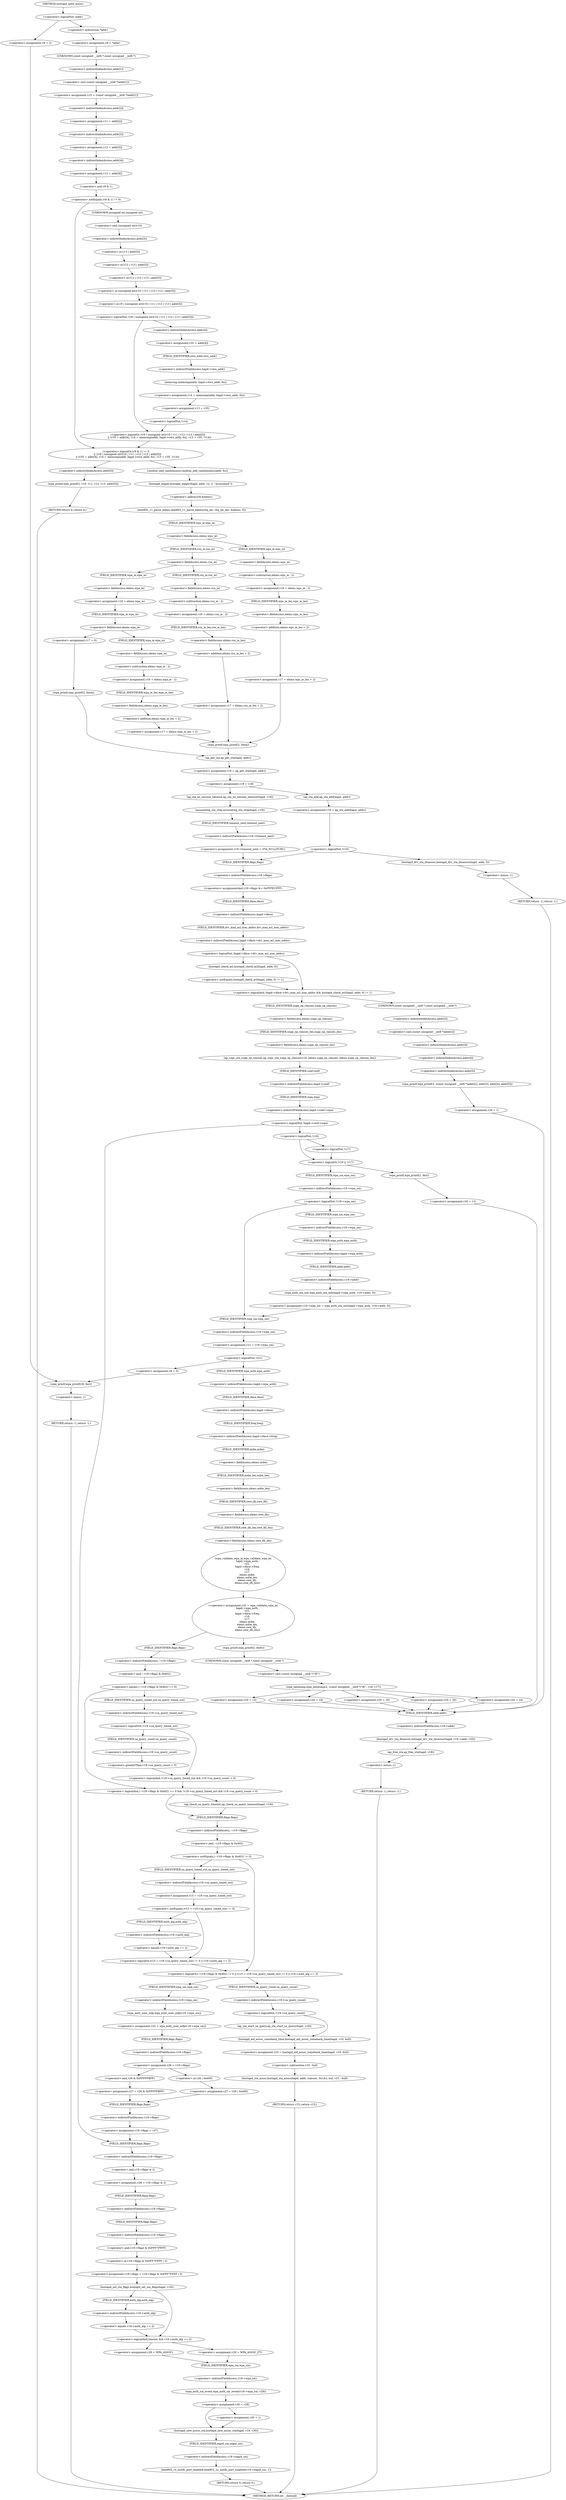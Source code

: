 digraph hostapd_notif_assoc {  
"1000165" [label = "(<operator>.logicalNot,!addr)" ]
"1000168" [label = "(<operator>.assignment,v8 = 2)" ]
"1000172" [label = "(wpa_printf,wpa_printf(v8, fmt))" ]
"1000175" [label = "(RETURN,return -1;,return -1;)" ]
"1000176" [label = "(<operator>.minus,-1)" ]
"1000178" [label = "(<operator>.assignment,v9 = *addr)" ]
"1000180" [label = "(<operator>.indirection,*addr)" ]
"1000182" [label = "(<operator>.assignment,v10 = (const unsigned __int8 *)addr[1])" ]
"1000184" [label = "(<operator>.cast,(const unsigned __int8 *)addr[1])" ]
"1000185" [label = "(UNKNOWN,const unsigned __int8 *,const unsigned __int8 *)" ]
"1000186" [label = "(<operator>.indirectIndexAccess,addr[1])" ]
"1000189" [label = "(<operator>.assignment,v11 = addr[2])" ]
"1000191" [label = "(<operator>.indirectIndexAccess,addr[2])" ]
"1000194" [label = "(<operator>.assignment,v12 = addr[3])" ]
"1000196" [label = "(<operator>.indirectIndexAccess,addr[3])" ]
"1000199" [label = "(<operator>.assignment,v13 = addr[4])" ]
"1000201" [label = "(<operator>.indirectIndexAccess,addr[4])" ]
"1000205" [label = "(<operator>.logicalOr,(v9 & 1) != 0\n    || !(v9 | (unsigned int)v10 | v11 | v12 | v13 | addr[5])\n    || (v35 = addr[4], v14 = memcmp(addr, hapd->own_addr, 6u), v13 = v35, !v14))" ]
"1000206" [label = "(<operator>.notEquals,(v9 & 1) != 0)" ]
"1000207" [label = "(<operator>.and,v9 & 1)" ]
"1000211" [label = "(<operator>.logicalOr,!(v9 | (unsigned int)v10 | v11 | v12 | v13 | addr[5])\n    || (v35 = addr[4], v14 = memcmp(addr, hapd->own_addr, 6u), v13 = v35, !v14))" ]
"1000212" [label = "(<operator>.logicalNot,!(v9 | (unsigned int)v10 | v11 | v12 | v13 | addr[5]))" ]
"1000213" [label = "(<operator>.or,v9 | (unsigned int)v10 | v11 | v12 | v13 | addr[5])" ]
"1000215" [label = "(<operator>.or,(unsigned int)v10 | v11 | v12 | v13 | addr[5])" ]
"1000216" [label = "(<operator>.cast,(unsigned int)v10)" ]
"1000217" [label = "(UNKNOWN,unsigned int,unsigned int)" ]
"1000219" [label = "(<operator>.or,v11 | v12 | v13 | addr[5])" ]
"1000221" [label = "(<operator>.or,v12 | v13 | addr[5])" ]
"1000223" [label = "(<operator>.or,v13 | addr[5])" ]
"1000225" [label = "(<operator>.indirectIndexAccess,addr[5])" ]
"1000229" [label = "(<operator>.assignment,v35 = addr[4])" ]
"1000231" [label = "(<operator>.indirectIndexAccess,addr[4])" ]
"1000235" [label = "(<operator>.assignment,v14 = memcmp(addr, hapd->own_addr, 6u))" ]
"1000237" [label = "(memcmp,memcmp(addr, hapd->own_addr, 6u))" ]
"1000239" [label = "(<operator>.indirectFieldAccess,hapd->own_addr)" ]
"1000241" [label = "(FIELD_IDENTIFIER,own_addr,own_addr)" ]
"1000244" [label = "(<operator>.assignment,v13 = v35)" ]
"1000247" [label = "(<operator>.logicalNot,!v14)" ]
"1000250" [label = "(wpa_printf,wpa_printf(2, v10, v11, v12, v13, addr[5]))" ]
"1000256" [label = "(<operator>.indirectIndexAccess,addr[5])" ]
"1000259" [label = "(RETURN,return 0;,return 0;)" ]
"1000261" [label = "(random_add_randomness,random_add_randomness(addr, 6u))" ]
"1000264" [label = "(hostapd_logger,hostapd_logger(hapd, addr, 1u, 2, \"associated\"))" ]
"1000270" [label = "(ieee802_11_parse_elems,ieee802_11_parse_elems(req_ies, req_ies_len, &elems, 0))" ]
"1000273" [label = "(<operator>.addressOf,&elems)" ]
"1000277" [label = "(<operator>.fieldAccess,elems.wps_ie)" ]
"1000279" [label = "(FIELD_IDENTIFIER,wps_ie,wps_ie)" ]
"1000281" [label = "(<operator>.assignment,v16 = elems.wps_ie - 2)" ]
"1000283" [label = "(<operator>.subtraction,elems.wps_ie - 2)" ]
"1000284" [label = "(<operator>.fieldAccess,elems.wps_ie)" ]
"1000286" [label = "(FIELD_IDENTIFIER,wps_ie,wps_ie)" ]
"1000288" [label = "(<operator>.assignment,v17 = elems.wps_ie_len + 2)" ]
"1000290" [label = "(<operator>.addition,elems.wps_ie_len + 2)" ]
"1000291" [label = "(<operator>.fieldAccess,elems.wps_ie_len)" ]
"1000293" [label = "(FIELD_IDENTIFIER,wps_ie_len,wps_ie_len)" ]
"1000296" [label = "(wpa_printf,wpa_printf(2, fmta))" ]
"1000301" [label = "(<operator>.fieldAccess,elems.rsn_ie)" ]
"1000303" [label = "(FIELD_IDENTIFIER,rsn_ie,rsn_ie)" ]
"1000305" [label = "(<operator>.assignment,v16 = elems.rsn_ie - 2)" ]
"1000307" [label = "(<operator>.subtraction,elems.rsn_ie - 2)" ]
"1000308" [label = "(<operator>.fieldAccess,elems.rsn_ie)" ]
"1000310" [label = "(FIELD_IDENTIFIER,rsn_ie,rsn_ie)" ]
"1000312" [label = "(<operator>.assignment,v17 = elems.rsn_ie_len + 2)" ]
"1000314" [label = "(<operator>.addition,elems.rsn_ie_len + 2)" ]
"1000315" [label = "(<operator>.fieldAccess,elems.rsn_ie_len)" ]
"1000317" [label = "(FIELD_IDENTIFIER,rsn_ie_len,rsn_ie_len)" ]
"1000320" [label = "(<operator>.assignment,v16 = elems.wpa_ie)" ]
"1000322" [label = "(<operator>.fieldAccess,elems.wpa_ie)" ]
"1000324" [label = "(FIELD_IDENTIFIER,wpa_ie,wpa_ie)" ]
"1000326" [label = "(<operator>.fieldAccess,elems.wpa_ie)" ]
"1000328" [label = "(FIELD_IDENTIFIER,wpa_ie,wpa_ie)" ]
"1000330" [label = "(<operator>.assignment,v16 = elems.wpa_ie - 2)" ]
"1000332" [label = "(<operator>.subtraction,elems.wpa_ie - 2)" ]
"1000333" [label = "(<operator>.fieldAccess,elems.wpa_ie)" ]
"1000335" [label = "(FIELD_IDENTIFIER,wpa_ie,wpa_ie)" ]
"1000337" [label = "(<operator>.assignment,v17 = elems.wpa_ie_len + 2)" ]
"1000339" [label = "(<operator>.addition,elems.wpa_ie_len + 2)" ]
"1000340" [label = "(<operator>.fieldAccess,elems.wpa_ie_len)" ]
"1000342" [label = "(FIELD_IDENTIFIER,wpa_ie_len,wpa_ie_len)" ]
"1000345" [label = "(<operator>.assignment,v17 = 0)" ]
"1000348" [label = "(wpa_printf,wpa_printf(2, fmta))" ]
"1000352" [label = "(<operator>.assignment,v18 = ap_get_sta(hapd, addr))" ]
"1000354" [label = "(ap_get_sta,ap_get_sta(hapd, addr))" ]
"1000357" [label = "(<operator>.assignment,v19 = v18)" ]
"1000363" [label = "(ap_sta_no_session_timeout,ap_sta_no_session_timeout(hapd, v18))" ]
"1000366" [label = "(accounting_sta_stop,accounting_sta_stop(hapd, v19))" ]
"1000369" [label = "(<operator>.assignment,v19->timeout_next = STA_NULLFUNC)" ]
"1000370" [label = "(<operator>.indirectFieldAccess,v19->timeout_next)" ]
"1000372" [label = "(FIELD_IDENTIFIER,timeout_next,timeout_next)" ]
"1000376" [label = "(<operator>.assignment,v19 = ap_sta_add(hapd, addr))" ]
"1000378" [label = "(ap_sta_add,ap_sta_add(hapd, addr))" ]
"1000382" [label = "(<operator>.logicalNot,!v19)" ]
"1000385" [label = "(hostapd_drv_sta_disassoc,hostapd_drv_sta_disassoc(hapd, addr, 5))" ]
"1000389" [label = "(RETURN,return -1;,return -1;)" ]
"1000390" [label = "(<operator>.minus,-1)" ]
"1000392" [label = "(<operators>.assignmentAnd,v19->flags &= 0xFFFECFFF)" ]
"1000393" [label = "(<operator>.indirectFieldAccess,v19->flags)" ]
"1000395" [label = "(FIELD_IDENTIFIER,flags,flags)" ]
"1000398" [label = "(<operator>.logicalAnd,!hapd->iface->drv_max_acl_mac_addrs && hostapd_check_acl(hapd, addr, 0) != 1)" ]
"1000399" [label = "(<operator>.logicalNot,!hapd->iface->drv_max_acl_mac_addrs)" ]
"1000400" [label = "(<operator>.indirectFieldAccess,hapd->iface->drv_max_acl_mac_addrs)" ]
"1000401" [label = "(<operator>.indirectFieldAccess,hapd->iface)" ]
"1000403" [label = "(FIELD_IDENTIFIER,iface,iface)" ]
"1000404" [label = "(FIELD_IDENTIFIER,drv_max_acl_mac_addrs,drv_max_acl_mac_addrs)" ]
"1000405" [label = "(<operator>.notEquals,hostapd_check_acl(hapd, addr, 0) != 1)" ]
"1000406" [label = "(hostapd_check_acl,hostapd_check_acl(hapd, addr, 0))" ]
"1000412" [label = "(wpa_printf,wpa_printf(3, (const unsigned __int8 *)addr[2], addr[3], addr[4], addr[5]))" ]
"1000414" [label = "(<operator>.cast,(const unsigned __int8 *)addr[2])" ]
"1000415" [label = "(UNKNOWN,const unsigned __int8 *,const unsigned __int8 *)" ]
"1000416" [label = "(<operator>.indirectIndexAccess,addr[2])" ]
"1000419" [label = "(<operator>.indirectIndexAccess,addr[3])" ]
"1000422" [label = "(<operator>.indirectIndexAccess,addr[4])" ]
"1000425" [label = "(<operator>.indirectIndexAccess,addr[5])" ]
"1000428" [label = "(<operator>.assignment,v20 = 1)" ]
"1000432" [label = "(hostapd_drv_sta_disassoc,hostapd_drv_sta_disassoc(hapd, v19->addr, v20))" ]
"1000434" [label = "(<operator>.indirectFieldAccess,v19->addr)" ]
"1000436" [label = "(FIELD_IDENTIFIER,addr,addr)" ]
"1000438" [label = "(ap_free_sta,ap_free_sta(hapd, v19))" ]
"1000441" [label = "(RETURN,return -1;,return -1;)" ]
"1000442" [label = "(<operator>.minus,-1)" ]
"1000444" [label = "(ap_copy_sta_supp_op_classes,ap_copy_sta_supp_op_classes(v19, elems.supp_op_classes, elems.supp_op_classes_len))" ]
"1000446" [label = "(<operator>.fieldAccess,elems.supp_op_classes)" ]
"1000448" [label = "(FIELD_IDENTIFIER,supp_op_classes,supp_op_classes)" ]
"1000449" [label = "(<operator>.fieldAccess,elems.supp_op_classes_len)" ]
"1000451" [label = "(FIELD_IDENTIFIER,supp_op_classes_len,supp_op_classes_len)" ]
"1000453" [label = "(<operator>.logicalNot,!hapd->conf->wpa)" ]
"1000454" [label = "(<operator>.indirectFieldAccess,hapd->conf->wpa)" ]
"1000455" [label = "(<operator>.indirectFieldAccess,hapd->conf)" ]
"1000457" [label = "(FIELD_IDENTIFIER,conf,conf)" ]
"1000458" [label = "(FIELD_IDENTIFIER,wpa,wpa)" ]
"1000461" [label = "(<operator>.assignment,v28 = v19->flags & 2)" ]
"1000463" [label = "(<operator>.and,v19->flags & 2)" ]
"1000464" [label = "(<operator>.indirectFieldAccess,v19->flags)" ]
"1000466" [label = "(FIELD_IDENTIFIER,flags,flags)" ]
"1000468" [label = "(<operator>.assignment,v19->flags = v19->flags & 0xFFF7FFFF | 3)" ]
"1000469" [label = "(<operator>.indirectFieldAccess,v19->flags)" ]
"1000471" [label = "(FIELD_IDENTIFIER,flags,flags)" ]
"1000472" [label = "(<operator>.or,v19->flags & 0xFFF7FFFF | 3)" ]
"1000473" [label = "(<operator>.and,v19->flags & 0xFFF7FFFF)" ]
"1000474" [label = "(<operator>.indirectFieldAccess,v19->flags)" ]
"1000476" [label = "(FIELD_IDENTIFIER,flags,flags)" ]
"1000479" [label = "(hostapd_set_sta_flags,hostapd_set_sta_flags(hapd, v19))" ]
"1000483" [label = "(<operator>.logicalAnd,reassoc && v19->auth_alg == 2)" ]
"1000485" [label = "(<operator>.equals,v19->auth_alg == 2)" ]
"1000486" [label = "(<operator>.indirectFieldAccess,v19->auth_alg)" ]
"1000488" [label = "(FIELD_IDENTIFIER,auth_alg,auth_alg)" ]
"1000490" [label = "(<operator>.assignment,v29 = WPA_ASSOC_FT)" ]
"1000494" [label = "(<operator>.assignment,v29 = WPA_ASSOC)" ]
"1000497" [label = "(wpa_auth_sm_event,wpa_auth_sm_event(v19->wpa_sm, v29))" ]
"1000498" [label = "(<operator>.indirectFieldAccess,v19->wpa_sm)" ]
"1000500" [label = "(FIELD_IDENTIFIER,wpa_sm,wpa_sm)" ]
"1000502" [label = "(<operator>.assignment,v30 = v28)" ]
"1000507" [label = "(<operator>.assignment,v30 = 1)" ]
"1000510" [label = "(hostapd_new_assoc_sta,hostapd_new_assoc_sta(hapd, v19, v30))" ]
"1000514" [label = "(ieee802_1x_notify_port_enabled,ieee802_1x_notify_port_enabled(v19->eapol_sm, 1))" ]
"1000515" [label = "(<operator>.indirectFieldAccess,v19->eapol_sm)" ]
"1000517" [label = "(FIELD_IDENTIFIER,eapol_sm,eapol_sm)" ]
"1000519" [label = "(RETURN,return 0;,return 0;)" ]
"1000522" [label = "(<operator>.logicalOr,!v16 || !v17)" ]
"1000523" [label = "(<operator>.logicalNot,!v16)" ]
"1000525" [label = "(<operator>.logicalNot,!v17)" ]
"1000528" [label = "(wpa_printf,wpa_printf(2, fmt))" ]
"1000531" [label = "(<operator>.assignment,v20 = 13)" ]
"1000536" [label = "(<operator>.logicalNot,!v19->wpa_sm)" ]
"1000537" [label = "(<operator>.indirectFieldAccess,v19->wpa_sm)" ]
"1000539" [label = "(FIELD_IDENTIFIER,wpa_sm,wpa_sm)" ]
"1000540" [label = "(<operator>.assignment,v19->wpa_sm = wpa_auth_sta_init(hapd->wpa_auth, v19->addr, 0))" ]
"1000541" [label = "(<operator>.indirectFieldAccess,v19->wpa_sm)" ]
"1000543" [label = "(FIELD_IDENTIFIER,wpa_sm,wpa_sm)" ]
"1000544" [label = "(wpa_auth_sta_init,wpa_auth_sta_init(hapd->wpa_auth, v19->addr, 0))" ]
"1000545" [label = "(<operator>.indirectFieldAccess,hapd->wpa_auth)" ]
"1000547" [label = "(FIELD_IDENTIFIER,wpa_auth,wpa_auth)" ]
"1000548" [label = "(<operator>.indirectFieldAccess,v19->addr)" ]
"1000550" [label = "(FIELD_IDENTIFIER,addr,addr)" ]
"1000552" [label = "(<operator>.assignment,v21 = v19->wpa_sm)" ]
"1000554" [label = "(<operator>.indirectFieldAccess,v19->wpa_sm)" ]
"1000556" [label = "(FIELD_IDENTIFIER,wpa_sm,wpa_sm)" ]
"1000558" [label = "(<operator>.logicalNot,!v21)" ]
"1000561" [label = "(<operator>.assignment,v8 = 5)" ]
"1000565" [label = "(<operator>.assignment,v22 = wpa_validate_wpa_ie(\n          hapd->wpa_auth,\n          v21,\n          hapd->iface->freq,\n          v16,\n          v17,\n          elems.mdie,\n          elems.mdie_len,\n          elems.owe_dh,\n          elems.owe_dh_len))" ]
"1000567" [label = "(wpa_validate_wpa_ie,wpa_validate_wpa_ie(\n          hapd->wpa_auth,\n          v21,\n          hapd->iface->freq,\n          v16,\n          v17,\n          elems.mdie,\n          elems.mdie_len,\n          elems.owe_dh,\n          elems.owe_dh_len))" ]
"1000568" [label = "(<operator>.indirectFieldAccess,hapd->wpa_auth)" ]
"1000570" [label = "(FIELD_IDENTIFIER,wpa_auth,wpa_auth)" ]
"1000572" [label = "(<operator>.indirectFieldAccess,hapd->iface->freq)" ]
"1000573" [label = "(<operator>.indirectFieldAccess,hapd->iface)" ]
"1000575" [label = "(FIELD_IDENTIFIER,iface,iface)" ]
"1000576" [label = "(FIELD_IDENTIFIER,freq,freq)" ]
"1000579" [label = "(<operator>.fieldAccess,elems.mdie)" ]
"1000581" [label = "(FIELD_IDENTIFIER,mdie,mdie)" ]
"1000582" [label = "(<operator>.fieldAccess,elems.mdie_len)" ]
"1000584" [label = "(FIELD_IDENTIFIER,mdie_len,mdie_len)" ]
"1000585" [label = "(<operator>.fieldAccess,elems.owe_dh)" ]
"1000587" [label = "(FIELD_IDENTIFIER,owe_dh,owe_dh)" ]
"1000588" [label = "(<operator>.fieldAccess,elems.owe_dh_len)" ]
"1000590" [label = "(FIELD_IDENTIFIER,owe_dh_len,owe_dh_len)" ]
"1000594" [label = "(wpa_printf,wpa_printf(2, fmtb))" ]
"1000597" [label = "(wpa_hexdump,wpa_hexdump(2, (const unsigned __int8 *)\"IE\", v16, v17))" ]
"1000599" [label = "(<operator>.cast,(const unsigned __int8 *)\"IE\")" ]
"1000600" [label = "(UNKNOWN,const unsigned __int8 *,const unsigned __int8 *)" ]
"1000608" [label = "(<operator>.assignment,v20 = 18)" ]
"1000613" [label = "(<operator>.assignment,v20 = 19)" ]
"1000618" [label = "(<operator>.assignment,v20 = 20)" ]
"1000623" [label = "(<operator>.assignment,v20 = 24)" ]
"1000628" [label = "(<operator>.assignment,v20 = 13)" ]
"1000634" [label = "(<operator>.logicalAnd,(~v19->flags & 0x402) == 0 && !v19->sa_query_timed_out && v19->sa_query_count > 0)" ]
"1000635" [label = "(<operator>.equals,(~v19->flags & 0x402) == 0)" ]
"1000636" [label = "(<operator>.and,~v19->flags & 0x402)" ]
"1000637" [label = "(<operator>.indirectFieldAccess,~v19->flags)" ]
"1000639" [label = "(FIELD_IDENTIFIER,flags,flags)" ]
"1000642" [label = "(<operator>.logicalAnd,!v19->sa_query_timed_out && v19->sa_query_count > 0)" ]
"1000643" [label = "(<operator>.logicalNot,!v19->sa_query_timed_out)" ]
"1000644" [label = "(<operator>.indirectFieldAccess,v19->sa_query_timed_out)" ]
"1000646" [label = "(FIELD_IDENTIFIER,sa_query_timed_out,sa_query_timed_out)" ]
"1000647" [label = "(<operator>.greaterThan,v19->sa_query_count > 0)" ]
"1000648" [label = "(<operator>.indirectFieldAccess,v19->sa_query_count)" ]
"1000650" [label = "(FIELD_IDENTIFIER,sa_query_count,sa_query_count)" ]
"1000652" [label = "(ap_check_sa_query_timeout,ap_check_sa_query_timeout(hapd, v19))" ]
"1000656" [label = "(<operator>.logicalOr,(~v19->flags & 0x402) != 0 || (v15 = v19->sa_query_timed_out) != 0 || v19->auth_alg == 2)" ]
"1000657" [label = "(<operator>.notEquals,(~v19->flags & 0x402) != 0)" ]
"1000658" [label = "(<operator>.and,~v19->flags & 0x402)" ]
"1000659" [label = "(<operator>.indirectFieldAccess,~v19->flags)" ]
"1000661" [label = "(FIELD_IDENTIFIER,flags,flags)" ]
"1000664" [label = "(<operator>.logicalOr,(v15 = v19->sa_query_timed_out) != 0 || v19->auth_alg == 2)" ]
"1000665" [label = "(<operator>.notEquals,(v15 = v19->sa_query_timed_out) != 0)" ]
"1000666" [label = "(<operator>.assignment,v15 = v19->sa_query_timed_out)" ]
"1000668" [label = "(<operator>.indirectFieldAccess,v19->sa_query_timed_out)" ]
"1000670" [label = "(FIELD_IDENTIFIER,sa_query_timed_out,sa_query_timed_out)" ]
"1000672" [label = "(<operator>.equals,v19->auth_alg == 2)" ]
"1000673" [label = "(<operator>.indirectFieldAccess,v19->auth_alg)" ]
"1000675" [label = "(FIELD_IDENTIFIER,auth_alg,auth_alg)" ]
"1000678" [label = "(<operator>.assignment,v25 = wpa_auth_uses_mfp(v19->wpa_sm))" ]
"1000680" [label = "(wpa_auth_uses_mfp,wpa_auth_uses_mfp(v19->wpa_sm))" ]
"1000681" [label = "(<operator>.indirectFieldAccess,v19->wpa_sm)" ]
"1000683" [label = "(FIELD_IDENTIFIER,wpa_sm,wpa_sm)" ]
"1000684" [label = "(<operator>.assignment,v26 = v19->flags)" ]
"1000686" [label = "(<operator>.indirectFieldAccess,v19->flags)" ]
"1000688" [label = "(FIELD_IDENTIFIER,flags,flags)" ]
"1000691" [label = "(<operator>.assignment,v27 = v26 | 0x400)" ]
"1000693" [label = "(<operator>.or,v26 | 0x400)" ]
"1000697" [label = "(<operator>.assignment,v27 = v26 & 0xFFFFFBFF)" ]
"1000699" [label = "(<operator>.and,v26 & 0xFFFFFBFF)" ]
"1000702" [label = "(<operator>.assignment,v19->flags = v27)" ]
"1000703" [label = "(<operator>.indirectFieldAccess,v19->flags)" ]
"1000705" [label = "(FIELD_IDENTIFIER,flags,flags)" ]
"1000709" [label = "(<operator>.logicalNot,!v19->sa_query_count)" ]
"1000710" [label = "(<operator>.indirectFieldAccess,v19->sa_query_count)" ]
"1000712" [label = "(FIELD_IDENTIFIER,sa_query_count,sa_query_count)" ]
"1000713" [label = "(ap_sta_start_sa_query,ap_sta_start_sa_query(hapd, v19))" ]
"1000716" [label = "(<operator>.assignment,v23 = hostapd_eid_assoc_comeback_time(hapd, v19, buf))" ]
"1000718" [label = "(hostapd_eid_assoc_comeback_time,hostapd_eid_assoc_comeback_time(hapd, v19, buf))" ]
"1000722" [label = "(hostapd_sta_assoc,hostapd_sta_assoc(hapd, addr, reassoc, 0x1Eu, buf, v23 - buf))" ]
"1000728" [label = "(<operator>.subtraction,v23 - buf)" ]
"1000731" [label = "(RETURN,return v15;,return v15;)" ]
"1000129" [label = "(METHOD,hostapd_notif_assoc)" ]
"1000733" [label = "(METHOD_RETURN,int __fastcall)" ]
  "1000165" -> "1000168" 
  "1000165" -> "1000180" 
  "1000168" -> "1000172" 
  "1000172" -> "1000176" 
  "1000175" -> "1000733" 
  "1000176" -> "1000175" 
  "1000178" -> "1000185" 
  "1000180" -> "1000178" 
  "1000182" -> "1000191" 
  "1000184" -> "1000182" 
  "1000185" -> "1000186" 
  "1000186" -> "1000184" 
  "1000189" -> "1000196" 
  "1000191" -> "1000189" 
  "1000194" -> "1000201" 
  "1000196" -> "1000194" 
  "1000199" -> "1000207" 
  "1000201" -> "1000199" 
  "1000205" -> "1000256" 
  "1000205" -> "1000261" 
  "1000206" -> "1000205" 
  "1000206" -> "1000217" 
  "1000207" -> "1000206" 
  "1000211" -> "1000205" 
  "1000212" -> "1000211" 
  "1000212" -> "1000231" 
  "1000213" -> "1000212" 
  "1000215" -> "1000213" 
  "1000216" -> "1000225" 
  "1000217" -> "1000216" 
  "1000219" -> "1000215" 
  "1000221" -> "1000219" 
  "1000223" -> "1000221" 
  "1000225" -> "1000223" 
  "1000229" -> "1000241" 
  "1000231" -> "1000229" 
  "1000235" -> "1000244" 
  "1000237" -> "1000235" 
  "1000239" -> "1000237" 
  "1000241" -> "1000239" 
  "1000244" -> "1000247" 
  "1000247" -> "1000211" 
  "1000250" -> "1000259" 
  "1000256" -> "1000250" 
  "1000259" -> "1000733" 
  "1000261" -> "1000264" 
  "1000264" -> "1000273" 
  "1000270" -> "1000279" 
  "1000273" -> "1000270" 
  "1000277" -> "1000286" 
  "1000277" -> "1000303" 
  "1000279" -> "1000277" 
  "1000281" -> "1000293" 
  "1000283" -> "1000281" 
  "1000284" -> "1000283" 
  "1000286" -> "1000284" 
  "1000288" -> "1000296" 
  "1000290" -> "1000288" 
  "1000291" -> "1000290" 
  "1000293" -> "1000291" 
  "1000296" -> "1000354" 
  "1000301" -> "1000310" 
  "1000301" -> "1000324" 
  "1000303" -> "1000301" 
  "1000305" -> "1000317" 
  "1000307" -> "1000305" 
  "1000308" -> "1000307" 
  "1000310" -> "1000308" 
  "1000312" -> "1000296" 
  "1000314" -> "1000312" 
  "1000315" -> "1000314" 
  "1000317" -> "1000315" 
  "1000320" -> "1000328" 
  "1000322" -> "1000320" 
  "1000324" -> "1000322" 
  "1000326" -> "1000335" 
  "1000326" -> "1000345" 
  "1000328" -> "1000326" 
  "1000330" -> "1000342" 
  "1000332" -> "1000330" 
  "1000333" -> "1000332" 
  "1000335" -> "1000333" 
  "1000337" -> "1000296" 
  "1000339" -> "1000337" 
  "1000340" -> "1000339" 
  "1000342" -> "1000340" 
  "1000345" -> "1000348" 
  "1000348" -> "1000354" 
  "1000352" -> "1000357" 
  "1000354" -> "1000352" 
  "1000357" -> "1000363" 
  "1000357" -> "1000378" 
  "1000363" -> "1000366" 
  "1000366" -> "1000372" 
  "1000369" -> "1000395" 
  "1000370" -> "1000369" 
  "1000372" -> "1000370" 
  "1000376" -> "1000382" 
  "1000378" -> "1000376" 
  "1000382" -> "1000385" 
  "1000382" -> "1000395" 
  "1000385" -> "1000390" 
  "1000389" -> "1000733" 
  "1000390" -> "1000389" 
  "1000392" -> "1000403" 
  "1000393" -> "1000392" 
  "1000395" -> "1000393" 
  "1000398" -> "1000415" 
  "1000398" -> "1000448" 
  "1000399" -> "1000398" 
  "1000399" -> "1000406" 
  "1000400" -> "1000399" 
  "1000401" -> "1000404" 
  "1000403" -> "1000401" 
  "1000404" -> "1000400" 
  "1000405" -> "1000398" 
  "1000406" -> "1000405" 
  "1000412" -> "1000428" 
  "1000414" -> "1000419" 
  "1000415" -> "1000416" 
  "1000416" -> "1000414" 
  "1000419" -> "1000422" 
  "1000422" -> "1000425" 
  "1000425" -> "1000412" 
  "1000428" -> "1000436" 
  "1000432" -> "1000438" 
  "1000434" -> "1000432" 
  "1000436" -> "1000434" 
  "1000438" -> "1000442" 
  "1000441" -> "1000733" 
  "1000442" -> "1000441" 
  "1000444" -> "1000457" 
  "1000446" -> "1000451" 
  "1000448" -> "1000446" 
  "1000449" -> "1000444" 
  "1000451" -> "1000449" 
  "1000453" -> "1000466" 
  "1000453" -> "1000523" 
  "1000454" -> "1000453" 
  "1000455" -> "1000458" 
  "1000457" -> "1000455" 
  "1000458" -> "1000454" 
  "1000461" -> "1000471" 
  "1000463" -> "1000461" 
  "1000464" -> "1000463" 
  "1000466" -> "1000464" 
  "1000468" -> "1000479" 
  "1000469" -> "1000476" 
  "1000471" -> "1000469" 
  "1000472" -> "1000468" 
  "1000473" -> "1000472" 
  "1000474" -> "1000473" 
  "1000476" -> "1000474" 
  "1000479" -> "1000483" 
  "1000479" -> "1000488" 
  "1000483" -> "1000490" 
  "1000483" -> "1000494" 
  "1000485" -> "1000483" 
  "1000486" -> "1000485" 
  "1000488" -> "1000486" 
  "1000490" -> "1000500" 
  "1000494" -> "1000500" 
  "1000497" -> "1000502" 
  "1000498" -> "1000497" 
  "1000500" -> "1000498" 
  "1000502" -> "1000507" 
  "1000502" -> "1000510" 
  "1000507" -> "1000510" 
  "1000510" -> "1000517" 
  "1000514" -> "1000519" 
  "1000515" -> "1000514" 
  "1000517" -> "1000515" 
  "1000519" -> "1000733" 
  "1000522" -> "1000528" 
  "1000522" -> "1000539" 
  "1000523" -> "1000522" 
  "1000523" -> "1000525" 
  "1000525" -> "1000522" 
  "1000528" -> "1000531" 
  "1000531" -> "1000436" 
  "1000536" -> "1000543" 
  "1000536" -> "1000556" 
  "1000537" -> "1000536" 
  "1000539" -> "1000537" 
  "1000540" -> "1000556" 
  "1000541" -> "1000547" 
  "1000543" -> "1000541" 
  "1000544" -> "1000540" 
  "1000545" -> "1000550" 
  "1000547" -> "1000545" 
  "1000548" -> "1000544" 
  "1000550" -> "1000548" 
  "1000552" -> "1000558" 
  "1000554" -> "1000552" 
  "1000556" -> "1000554" 
  "1000558" -> "1000561" 
  "1000558" -> "1000570" 
  "1000561" -> "1000172" 
  "1000565" -> "1000594" 
  "1000565" -> "1000639" 
  "1000567" -> "1000565" 
  "1000568" -> "1000575" 
  "1000570" -> "1000568" 
  "1000572" -> "1000581" 
  "1000573" -> "1000576" 
  "1000575" -> "1000573" 
  "1000576" -> "1000572" 
  "1000579" -> "1000584" 
  "1000581" -> "1000579" 
  "1000582" -> "1000587" 
  "1000584" -> "1000582" 
  "1000585" -> "1000590" 
  "1000587" -> "1000585" 
  "1000588" -> "1000567" 
  "1000590" -> "1000588" 
  "1000594" -> "1000600" 
  "1000597" -> "1000608" 
  "1000597" -> "1000613" 
  "1000597" -> "1000618" 
  "1000597" -> "1000623" 
  "1000597" -> "1000628" 
  "1000599" -> "1000597" 
  "1000600" -> "1000599" 
  "1000608" -> "1000436" 
  "1000613" -> "1000436" 
  "1000618" -> "1000436" 
  "1000623" -> "1000436" 
  "1000628" -> "1000436" 
  "1000634" -> "1000652" 
  "1000634" -> "1000661" 
  "1000635" -> "1000634" 
  "1000635" -> "1000646" 
  "1000636" -> "1000635" 
  "1000637" -> "1000636" 
  "1000639" -> "1000637" 
  "1000642" -> "1000634" 
  "1000643" -> "1000642" 
  "1000643" -> "1000650" 
  "1000644" -> "1000643" 
  "1000646" -> "1000644" 
  "1000647" -> "1000642" 
  "1000648" -> "1000647" 
  "1000650" -> "1000648" 
  "1000652" -> "1000661" 
  "1000656" -> "1000683" 
  "1000656" -> "1000712" 
  "1000657" -> "1000656" 
  "1000657" -> "1000670" 
  "1000658" -> "1000657" 
  "1000659" -> "1000658" 
  "1000661" -> "1000659" 
  "1000664" -> "1000656" 
  "1000665" -> "1000664" 
  "1000665" -> "1000675" 
  "1000666" -> "1000665" 
  "1000668" -> "1000666" 
  "1000670" -> "1000668" 
  "1000672" -> "1000664" 
  "1000673" -> "1000672" 
  "1000675" -> "1000673" 
  "1000678" -> "1000688" 
  "1000680" -> "1000678" 
  "1000681" -> "1000680" 
  "1000683" -> "1000681" 
  "1000684" -> "1000693" 
  "1000684" -> "1000699" 
  "1000686" -> "1000684" 
  "1000688" -> "1000686" 
  "1000691" -> "1000705" 
  "1000693" -> "1000691" 
  "1000697" -> "1000705" 
  "1000699" -> "1000697" 
  "1000702" -> "1000466" 
  "1000703" -> "1000702" 
  "1000705" -> "1000703" 
  "1000709" -> "1000713" 
  "1000709" -> "1000718" 
  "1000710" -> "1000709" 
  "1000712" -> "1000710" 
  "1000713" -> "1000718" 
  "1000716" -> "1000728" 
  "1000718" -> "1000716" 
  "1000722" -> "1000731" 
  "1000728" -> "1000722" 
  "1000731" -> "1000733" 
  "1000129" -> "1000165" 
}
